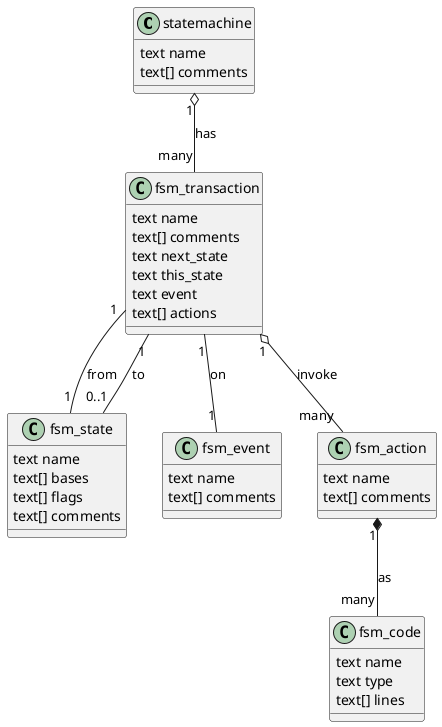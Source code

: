 @startuml
class statemachine
statemachine : text name
statemachine : text[] comments
class fsm_state
fsm_state : text name
fsm_state : text[] bases
fsm_state : text[] flags
fsm_state : text[] comments
class fsm_event
fsm_event : text name
fsm_event : text[] comments
class fsm_transaction
fsm_transaction : text name
fsm_transaction : text[] comments
fsm_transaction : text next_state
fsm_transaction : text this_state
fsm_transaction : text event
fsm_transaction : text[] actions
class fsm_action
fsm_action : text name
fsm_action : text[] comments
class fsm_code
fsm_code : text name
fsm_code : text type
fsm_code : text[] lines
statemachine "1" o-- "many" fsm_transaction : has
fsm_transaction "1" -- "1" fsm_state : from
fsm_transaction "1" -- "0..1" fsm_state : to
fsm_transaction "1" -- "1" fsm_event : on
fsm_transaction "1" o-- "many" fsm_action : invoke
fsm_action "1" *-- "many" fsm_code : as
'event --> classification
'fsm_state --> transaction
'event --> transaction
@enduml
